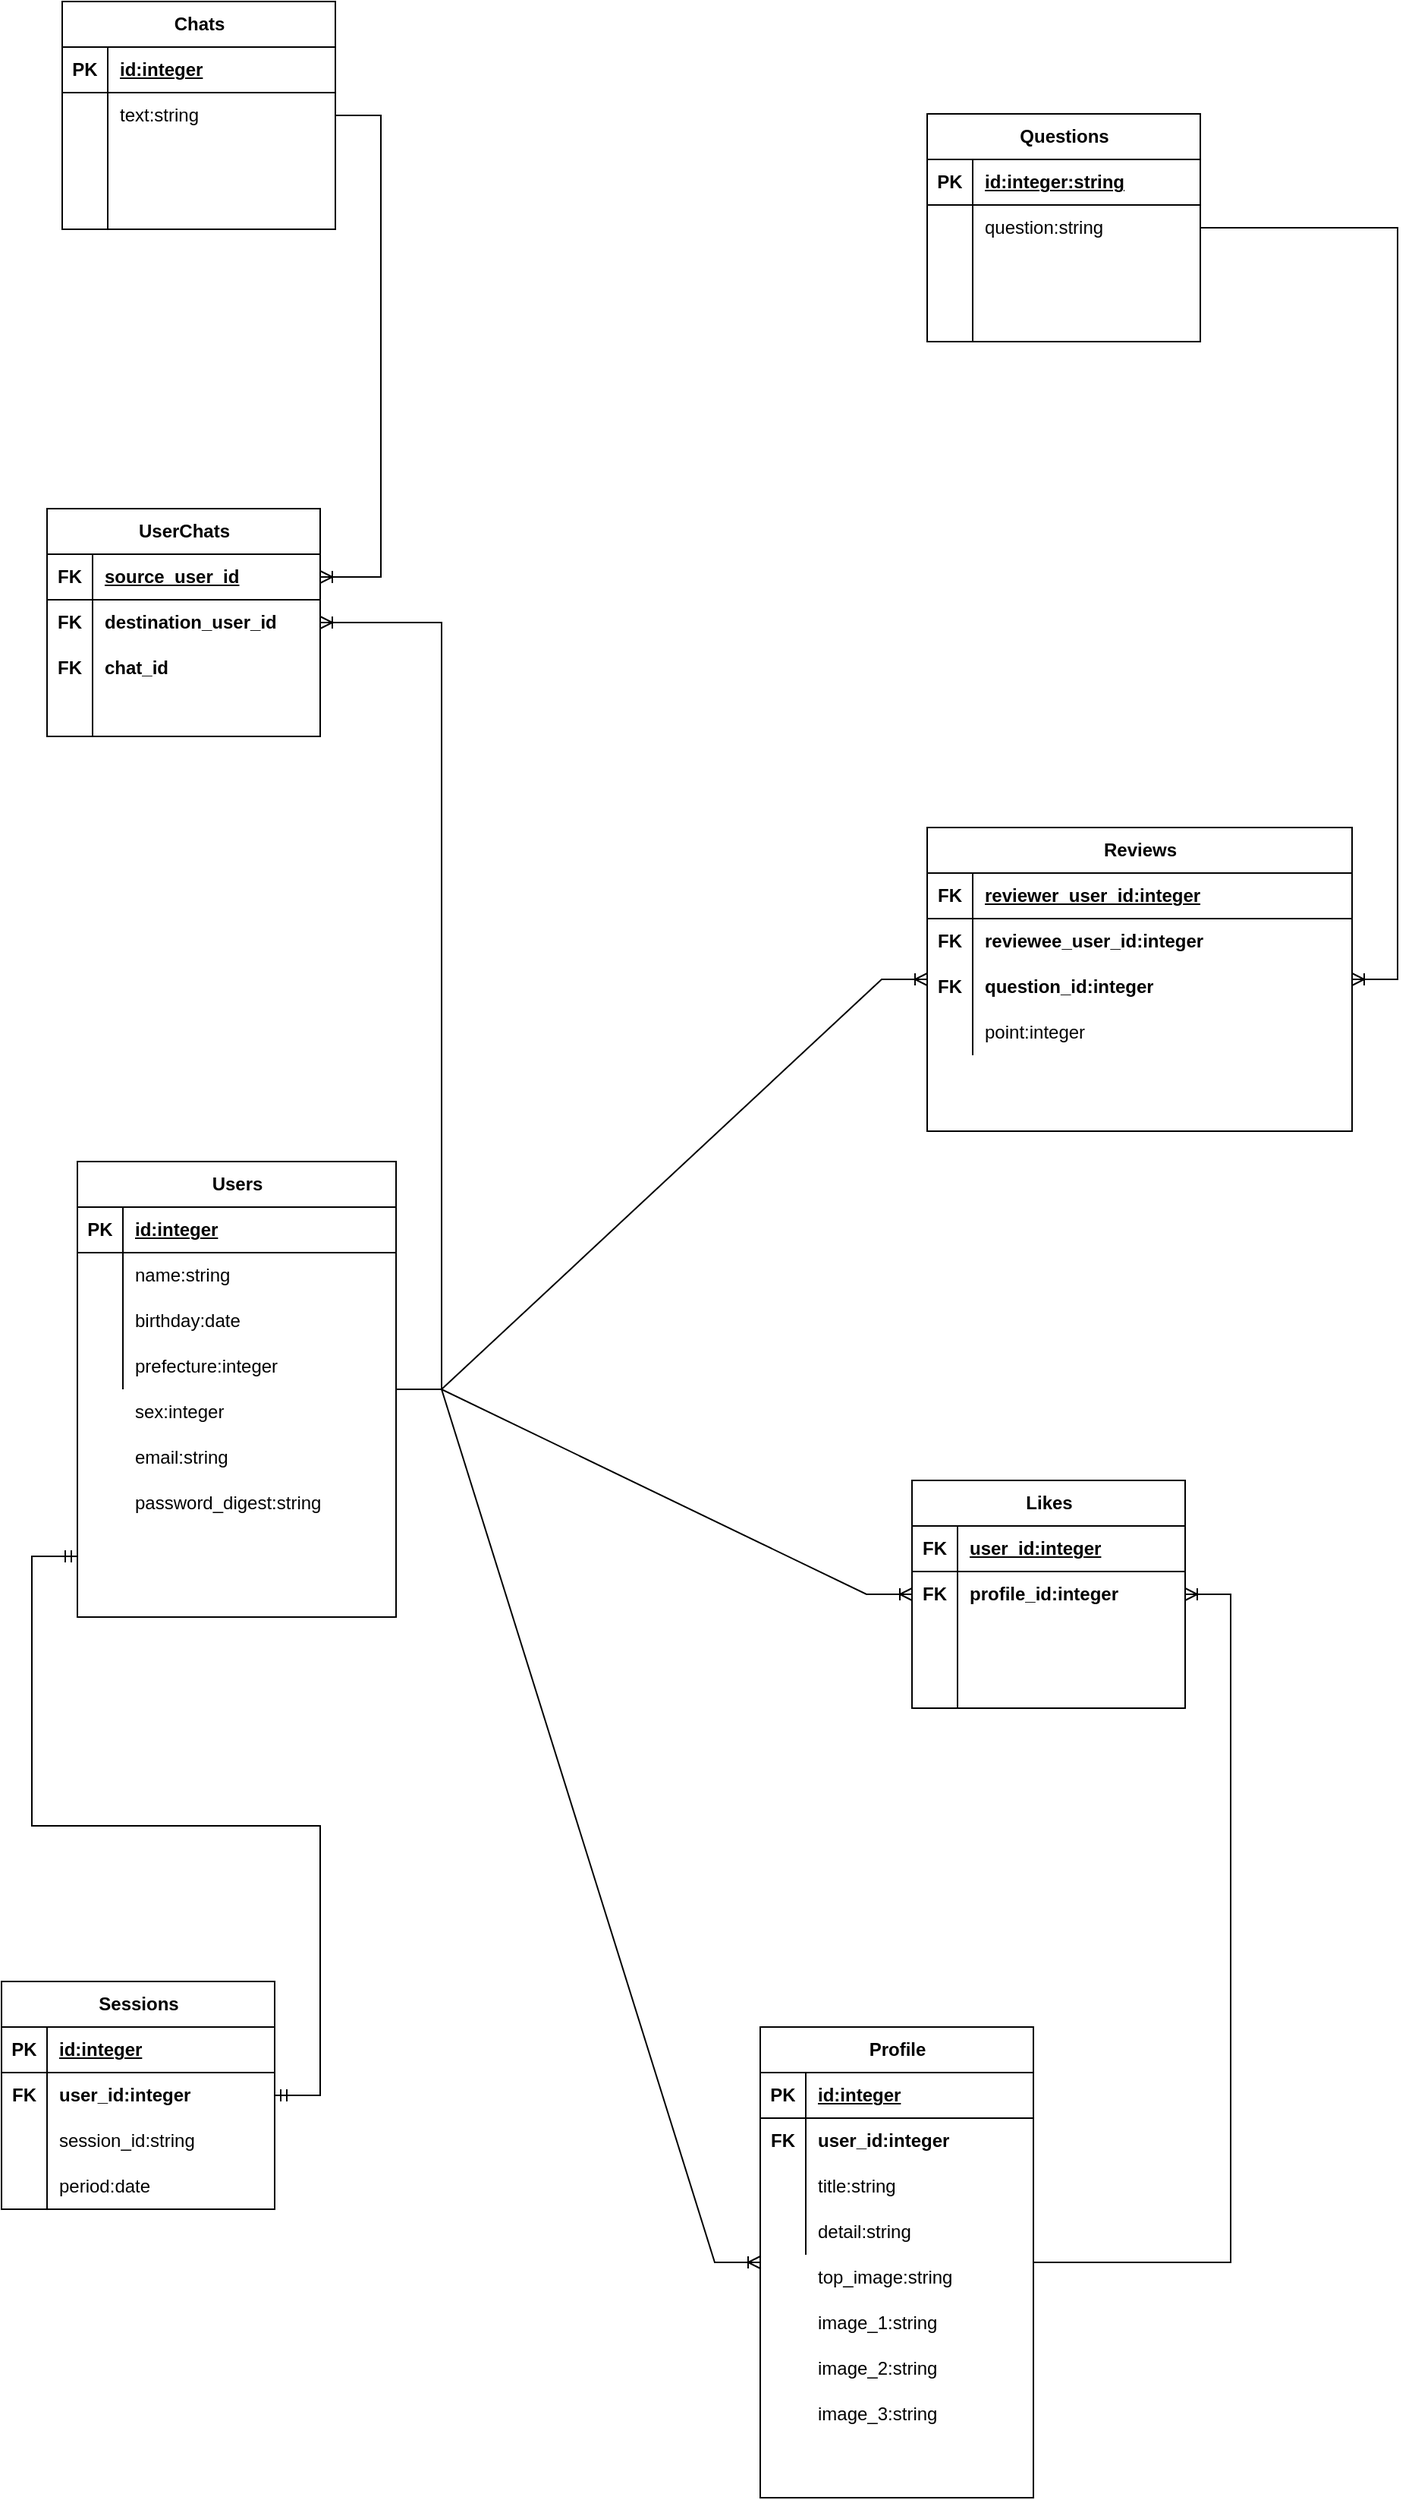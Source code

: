 <mxfile version="23.1.5" type="device">
  <diagram id="BLZIID66bsK2ptRVcvr9" name="ページ1">
    <mxGraphModel dx="3117" dy="3256" grid="1" gridSize="10" guides="1" tooltips="1" connect="1" arrows="1" fold="1" page="1" pageScale="1" pageWidth="827" pageHeight="1169" math="0" shadow="0">
      <root>
        <mxCell id="0" />
        <mxCell id="1" parent="0" />
        <mxCell id="9AcYq1qydNbDx8dI2Pm3-14" value="Users" style="shape=table;startSize=30;container=1;collapsible=1;childLayout=tableLayout;fixedRows=1;rowLines=0;fontStyle=1;align=center;resizeLast=1;html=1;" vertex="1" parent="1">
          <mxGeometry x="530" y="180" width="210" height="300" as="geometry" />
        </mxCell>
        <mxCell id="9AcYq1qydNbDx8dI2Pm3-15" value="" style="shape=tableRow;horizontal=0;startSize=0;swimlaneHead=0;swimlaneBody=0;fillColor=none;collapsible=0;dropTarget=0;points=[[0,0.5],[1,0.5]];portConstraint=eastwest;top=0;left=0;right=0;bottom=1;" vertex="1" parent="9AcYq1qydNbDx8dI2Pm3-14">
          <mxGeometry y="30" width="210" height="30" as="geometry" />
        </mxCell>
        <mxCell id="9AcYq1qydNbDx8dI2Pm3-16" value="PK" style="shape=partialRectangle;connectable=0;fillColor=none;top=0;left=0;bottom=0;right=0;fontStyle=1;overflow=hidden;whiteSpace=wrap;html=1;" vertex="1" parent="9AcYq1qydNbDx8dI2Pm3-15">
          <mxGeometry width="30" height="30" as="geometry">
            <mxRectangle width="30" height="30" as="alternateBounds" />
          </mxGeometry>
        </mxCell>
        <mxCell id="9AcYq1qydNbDx8dI2Pm3-17" value="id:integer" style="shape=partialRectangle;connectable=0;fillColor=none;top=0;left=0;bottom=0;right=0;align=left;spacingLeft=6;fontStyle=5;overflow=hidden;whiteSpace=wrap;html=1;" vertex="1" parent="9AcYq1qydNbDx8dI2Pm3-15">
          <mxGeometry x="30" width="180" height="30" as="geometry">
            <mxRectangle width="180" height="30" as="alternateBounds" />
          </mxGeometry>
        </mxCell>
        <mxCell id="9AcYq1qydNbDx8dI2Pm3-18" value="" style="shape=tableRow;horizontal=0;startSize=0;swimlaneHead=0;swimlaneBody=0;fillColor=none;collapsible=0;dropTarget=0;points=[[0,0.5],[1,0.5]];portConstraint=eastwest;top=0;left=0;right=0;bottom=0;" vertex="1" parent="9AcYq1qydNbDx8dI2Pm3-14">
          <mxGeometry y="60" width="210" height="30" as="geometry" />
        </mxCell>
        <mxCell id="9AcYq1qydNbDx8dI2Pm3-19" value="" style="shape=partialRectangle;connectable=0;fillColor=none;top=0;left=0;bottom=0;right=0;editable=1;overflow=hidden;whiteSpace=wrap;html=1;" vertex="1" parent="9AcYq1qydNbDx8dI2Pm3-18">
          <mxGeometry width="30" height="30" as="geometry">
            <mxRectangle width="30" height="30" as="alternateBounds" />
          </mxGeometry>
        </mxCell>
        <mxCell id="9AcYq1qydNbDx8dI2Pm3-20" value="name:string" style="shape=partialRectangle;connectable=0;fillColor=none;top=0;left=0;bottom=0;right=0;align=left;spacingLeft=6;overflow=hidden;whiteSpace=wrap;html=1;" vertex="1" parent="9AcYq1qydNbDx8dI2Pm3-18">
          <mxGeometry x="30" width="180" height="30" as="geometry">
            <mxRectangle width="180" height="30" as="alternateBounds" />
          </mxGeometry>
        </mxCell>
        <mxCell id="9AcYq1qydNbDx8dI2Pm3-21" value="" style="shape=tableRow;horizontal=0;startSize=0;swimlaneHead=0;swimlaneBody=0;fillColor=none;collapsible=0;dropTarget=0;points=[[0,0.5],[1,0.5]];portConstraint=eastwest;top=0;left=0;right=0;bottom=0;" vertex="1" parent="9AcYq1qydNbDx8dI2Pm3-14">
          <mxGeometry y="90" width="210" height="30" as="geometry" />
        </mxCell>
        <mxCell id="9AcYq1qydNbDx8dI2Pm3-22" value="" style="shape=partialRectangle;connectable=0;fillColor=none;top=0;left=0;bottom=0;right=0;editable=1;overflow=hidden;whiteSpace=wrap;html=1;" vertex="1" parent="9AcYq1qydNbDx8dI2Pm3-21">
          <mxGeometry width="30" height="30" as="geometry">
            <mxRectangle width="30" height="30" as="alternateBounds" />
          </mxGeometry>
        </mxCell>
        <mxCell id="9AcYq1qydNbDx8dI2Pm3-23" value="birthday:date" style="shape=partialRectangle;connectable=0;fillColor=none;top=0;left=0;bottom=0;right=0;align=left;spacingLeft=6;overflow=hidden;whiteSpace=wrap;html=1;" vertex="1" parent="9AcYq1qydNbDx8dI2Pm3-21">
          <mxGeometry x="30" width="180" height="30" as="geometry">
            <mxRectangle width="180" height="30" as="alternateBounds" />
          </mxGeometry>
        </mxCell>
        <mxCell id="9AcYq1qydNbDx8dI2Pm3-24" value="" style="shape=tableRow;horizontal=0;startSize=0;swimlaneHead=0;swimlaneBody=0;fillColor=none;collapsible=0;dropTarget=0;points=[[0,0.5],[1,0.5]];portConstraint=eastwest;top=0;left=0;right=0;bottom=0;" vertex="1" parent="9AcYq1qydNbDx8dI2Pm3-14">
          <mxGeometry y="120" width="210" height="30" as="geometry" />
        </mxCell>
        <mxCell id="9AcYq1qydNbDx8dI2Pm3-25" value="" style="shape=partialRectangle;connectable=0;fillColor=none;top=0;left=0;bottom=0;right=0;editable=1;overflow=hidden;whiteSpace=wrap;html=1;" vertex="1" parent="9AcYq1qydNbDx8dI2Pm3-24">
          <mxGeometry width="30" height="30" as="geometry">
            <mxRectangle width="30" height="30" as="alternateBounds" />
          </mxGeometry>
        </mxCell>
        <mxCell id="9AcYq1qydNbDx8dI2Pm3-26" value="prefecture:integer" style="shape=partialRectangle;connectable=0;fillColor=none;top=0;left=0;bottom=0;right=0;align=left;spacingLeft=6;overflow=hidden;whiteSpace=wrap;html=1;" vertex="1" parent="9AcYq1qydNbDx8dI2Pm3-24">
          <mxGeometry x="30" width="180" height="30" as="geometry">
            <mxRectangle width="180" height="30" as="alternateBounds" />
          </mxGeometry>
        </mxCell>
        <mxCell id="9AcYq1qydNbDx8dI2Pm3-27" value="Chats" style="shape=table;startSize=30;container=1;collapsible=1;childLayout=tableLayout;fixedRows=1;rowLines=0;fontStyle=1;align=center;resizeLast=1;html=1;" vertex="1" parent="1">
          <mxGeometry x="520" y="-584" width="180" height="150" as="geometry" />
        </mxCell>
        <mxCell id="9AcYq1qydNbDx8dI2Pm3-28" value="" style="shape=tableRow;horizontal=0;startSize=0;swimlaneHead=0;swimlaneBody=0;fillColor=none;collapsible=0;dropTarget=0;points=[[0,0.5],[1,0.5]];portConstraint=eastwest;top=0;left=0;right=0;bottom=1;" vertex="1" parent="9AcYq1qydNbDx8dI2Pm3-27">
          <mxGeometry y="30" width="180" height="30" as="geometry" />
        </mxCell>
        <mxCell id="9AcYq1qydNbDx8dI2Pm3-29" value="PK" style="shape=partialRectangle;connectable=0;fillColor=none;top=0;left=0;bottom=0;right=0;fontStyle=1;overflow=hidden;whiteSpace=wrap;html=1;" vertex="1" parent="9AcYq1qydNbDx8dI2Pm3-28">
          <mxGeometry width="30" height="30" as="geometry">
            <mxRectangle width="30" height="30" as="alternateBounds" />
          </mxGeometry>
        </mxCell>
        <mxCell id="9AcYq1qydNbDx8dI2Pm3-30" value="id:integer" style="shape=partialRectangle;connectable=0;fillColor=none;top=0;left=0;bottom=0;right=0;align=left;spacingLeft=6;fontStyle=5;overflow=hidden;whiteSpace=wrap;html=1;" vertex="1" parent="9AcYq1qydNbDx8dI2Pm3-28">
          <mxGeometry x="30" width="150" height="30" as="geometry">
            <mxRectangle width="150" height="30" as="alternateBounds" />
          </mxGeometry>
        </mxCell>
        <mxCell id="9AcYq1qydNbDx8dI2Pm3-31" value="" style="shape=tableRow;horizontal=0;startSize=0;swimlaneHead=0;swimlaneBody=0;fillColor=none;collapsible=0;dropTarget=0;points=[[0,0.5],[1,0.5]];portConstraint=eastwest;top=0;left=0;right=0;bottom=0;" vertex="1" parent="9AcYq1qydNbDx8dI2Pm3-27">
          <mxGeometry y="60" width="180" height="30" as="geometry" />
        </mxCell>
        <mxCell id="9AcYq1qydNbDx8dI2Pm3-32" value="" style="shape=partialRectangle;connectable=0;fillColor=none;top=0;left=0;bottom=0;right=0;editable=1;overflow=hidden;whiteSpace=wrap;html=1;" vertex="1" parent="9AcYq1qydNbDx8dI2Pm3-31">
          <mxGeometry width="30" height="30" as="geometry">
            <mxRectangle width="30" height="30" as="alternateBounds" />
          </mxGeometry>
        </mxCell>
        <mxCell id="9AcYq1qydNbDx8dI2Pm3-33" value="text:string" style="shape=partialRectangle;connectable=0;fillColor=none;top=0;left=0;bottom=0;right=0;align=left;spacingLeft=6;overflow=hidden;whiteSpace=wrap;html=1;" vertex="1" parent="9AcYq1qydNbDx8dI2Pm3-31">
          <mxGeometry x="30" width="150" height="30" as="geometry">
            <mxRectangle width="150" height="30" as="alternateBounds" />
          </mxGeometry>
        </mxCell>
        <mxCell id="9AcYq1qydNbDx8dI2Pm3-34" value="" style="shape=tableRow;horizontal=0;startSize=0;swimlaneHead=0;swimlaneBody=0;fillColor=none;collapsible=0;dropTarget=0;points=[[0,0.5],[1,0.5]];portConstraint=eastwest;top=0;left=0;right=0;bottom=0;" vertex="1" parent="9AcYq1qydNbDx8dI2Pm3-27">
          <mxGeometry y="90" width="180" height="30" as="geometry" />
        </mxCell>
        <mxCell id="9AcYq1qydNbDx8dI2Pm3-35" value="" style="shape=partialRectangle;connectable=0;fillColor=none;top=0;left=0;bottom=0;right=0;editable=1;overflow=hidden;whiteSpace=wrap;html=1;" vertex="1" parent="9AcYq1qydNbDx8dI2Pm3-34">
          <mxGeometry width="30" height="30" as="geometry">
            <mxRectangle width="30" height="30" as="alternateBounds" />
          </mxGeometry>
        </mxCell>
        <mxCell id="9AcYq1qydNbDx8dI2Pm3-36" value="" style="shape=partialRectangle;connectable=0;fillColor=none;top=0;left=0;bottom=0;right=0;align=left;spacingLeft=6;overflow=hidden;whiteSpace=wrap;html=1;" vertex="1" parent="9AcYq1qydNbDx8dI2Pm3-34">
          <mxGeometry x="30" width="150" height="30" as="geometry">
            <mxRectangle width="150" height="30" as="alternateBounds" />
          </mxGeometry>
        </mxCell>
        <mxCell id="9AcYq1qydNbDx8dI2Pm3-37" value="" style="shape=tableRow;horizontal=0;startSize=0;swimlaneHead=0;swimlaneBody=0;fillColor=none;collapsible=0;dropTarget=0;points=[[0,0.5],[1,0.5]];portConstraint=eastwest;top=0;left=0;right=0;bottom=0;" vertex="1" parent="9AcYq1qydNbDx8dI2Pm3-27">
          <mxGeometry y="120" width="180" height="30" as="geometry" />
        </mxCell>
        <mxCell id="9AcYq1qydNbDx8dI2Pm3-38" value="" style="shape=partialRectangle;connectable=0;fillColor=none;top=0;left=0;bottom=0;right=0;editable=1;overflow=hidden;whiteSpace=wrap;html=1;" vertex="1" parent="9AcYq1qydNbDx8dI2Pm3-37">
          <mxGeometry width="30" height="30" as="geometry">
            <mxRectangle width="30" height="30" as="alternateBounds" />
          </mxGeometry>
        </mxCell>
        <mxCell id="9AcYq1qydNbDx8dI2Pm3-39" value="" style="shape=partialRectangle;connectable=0;fillColor=none;top=0;left=0;bottom=0;right=0;align=left;spacingLeft=6;overflow=hidden;whiteSpace=wrap;html=1;" vertex="1" parent="9AcYq1qydNbDx8dI2Pm3-37">
          <mxGeometry x="30" width="150" height="30" as="geometry">
            <mxRectangle width="150" height="30" as="alternateBounds" />
          </mxGeometry>
        </mxCell>
        <mxCell id="9AcYq1qydNbDx8dI2Pm3-40" value="Reviews" style="shape=table;startSize=30;container=1;collapsible=1;childLayout=tableLayout;fixedRows=1;rowLines=0;fontStyle=1;align=center;resizeLast=1;html=1;" vertex="1" parent="1">
          <mxGeometry x="1090" y="-40" width="280" height="200" as="geometry" />
        </mxCell>
        <mxCell id="9AcYq1qydNbDx8dI2Pm3-41" value="" style="shape=tableRow;horizontal=0;startSize=0;swimlaneHead=0;swimlaneBody=0;fillColor=none;collapsible=0;dropTarget=0;points=[[0,0.5],[1,0.5]];portConstraint=eastwest;top=0;left=0;right=0;bottom=1;" vertex="1" parent="9AcYq1qydNbDx8dI2Pm3-40">
          <mxGeometry y="30" width="280" height="30" as="geometry" />
        </mxCell>
        <mxCell id="9AcYq1qydNbDx8dI2Pm3-42" value="FK" style="shape=partialRectangle;connectable=0;fillColor=none;top=0;left=0;bottom=0;right=0;fontStyle=1;overflow=hidden;whiteSpace=wrap;html=1;" vertex="1" parent="9AcYq1qydNbDx8dI2Pm3-41">
          <mxGeometry width="30" height="30" as="geometry">
            <mxRectangle width="30" height="30" as="alternateBounds" />
          </mxGeometry>
        </mxCell>
        <mxCell id="9AcYq1qydNbDx8dI2Pm3-43" value="reviewer_user_id:integer" style="shape=partialRectangle;connectable=0;fillColor=none;top=0;left=0;bottom=0;right=0;align=left;spacingLeft=6;fontStyle=5;overflow=hidden;whiteSpace=wrap;html=1;" vertex="1" parent="9AcYq1qydNbDx8dI2Pm3-41">
          <mxGeometry x="30" width="250" height="30" as="geometry">
            <mxRectangle width="250" height="30" as="alternateBounds" />
          </mxGeometry>
        </mxCell>
        <mxCell id="9AcYq1qydNbDx8dI2Pm3-44" value="" style="shape=tableRow;horizontal=0;startSize=0;swimlaneHead=0;swimlaneBody=0;fillColor=none;collapsible=0;dropTarget=0;points=[[0,0.5],[1,0.5]];portConstraint=eastwest;top=0;left=0;right=0;bottom=0;" vertex="1" parent="9AcYq1qydNbDx8dI2Pm3-40">
          <mxGeometry y="60" width="280" height="30" as="geometry" />
        </mxCell>
        <mxCell id="9AcYq1qydNbDx8dI2Pm3-45" value="" style="shape=partialRectangle;connectable=0;fillColor=none;top=0;left=0;bottom=0;right=0;editable=1;overflow=hidden;whiteSpace=wrap;html=1;" vertex="1" parent="9AcYq1qydNbDx8dI2Pm3-44">
          <mxGeometry width="30" height="30" as="geometry">
            <mxRectangle width="30" height="30" as="alternateBounds" />
          </mxGeometry>
        </mxCell>
        <mxCell id="9AcYq1qydNbDx8dI2Pm3-46" value="reviewee_user_id:integer" style="shape=partialRectangle;connectable=0;fillColor=none;top=0;left=0;bottom=0;right=0;align=left;spacingLeft=6;overflow=hidden;whiteSpace=wrap;html=1;fontStyle=1" vertex="1" parent="9AcYq1qydNbDx8dI2Pm3-44">
          <mxGeometry x="30" width="250" height="30" as="geometry">
            <mxRectangle width="250" height="30" as="alternateBounds" />
          </mxGeometry>
        </mxCell>
        <mxCell id="9AcYq1qydNbDx8dI2Pm3-47" value="" style="shape=tableRow;horizontal=0;startSize=0;swimlaneHead=0;swimlaneBody=0;fillColor=none;collapsible=0;dropTarget=0;points=[[0,0.5],[1,0.5]];portConstraint=eastwest;top=0;left=0;right=0;bottom=0;" vertex="1" parent="9AcYq1qydNbDx8dI2Pm3-40">
          <mxGeometry y="90" width="280" height="30" as="geometry" />
        </mxCell>
        <mxCell id="9AcYq1qydNbDx8dI2Pm3-48" value="" style="shape=partialRectangle;connectable=0;fillColor=none;top=0;left=0;bottom=0;right=0;editable=1;overflow=hidden;whiteSpace=wrap;html=1;" vertex="1" parent="9AcYq1qydNbDx8dI2Pm3-47">
          <mxGeometry width="30" height="30" as="geometry">
            <mxRectangle width="30" height="30" as="alternateBounds" />
          </mxGeometry>
        </mxCell>
        <mxCell id="9AcYq1qydNbDx8dI2Pm3-49" value="&lt;b&gt;question_id:integer&lt;/b&gt;" style="shape=partialRectangle;connectable=0;fillColor=none;top=0;left=0;bottom=0;right=0;align=left;spacingLeft=6;overflow=hidden;whiteSpace=wrap;html=1;" vertex="1" parent="9AcYq1qydNbDx8dI2Pm3-47">
          <mxGeometry x="30" width="250" height="30" as="geometry">
            <mxRectangle width="250" height="30" as="alternateBounds" />
          </mxGeometry>
        </mxCell>
        <mxCell id="9AcYq1qydNbDx8dI2Pm3-50" value="" style="shape=tableRow;horizontal=0;startSize=0;swimlaneHead=0;swimlaneBody=0;fillColor=none;collapsible=0;dropTarget=0;points=[[0,0.5],[1,0.5]];portConstraint=eastwest;top=0;left=0;right=0;bottom=0;" vertex="1" parent="9AcYq1qydNbDx8dI2Pm3-40">
          <mxGeometry y="120" width="280" height="30" as="geometry" />
        </mxCell>
        <mxCell id="9AcYq1qydNbDx8dI2Pm3-51" value="" style="shape=partialRectangle;connectable=0;fillColor=none;top=0;left=0;bottom=0;right=0;editable=1;overflow=hidden;whiteSpace=wrap;html=1;" vertex="1" parent="9AcYq1qydNbDx8dI2Pm3-50">
          <mxGeometry width="30" height="30" as="geometry">
            <mxRectangle width="30" height="30" as="alternateBounds" />
          </mxGeometry>
        </mxCell>
        <mxCell id="9AcYq1qydNbDx8dI2Pm3-52" value="point:integer" style="shape=partialRectangle;connectable=0;fillColor=none;top=0;left=0;bottom=0;right=0;align=left;spacingLeft=6;overflow=hidden;whiteSpace=wrap;html=1;" vertex="1" parent="9AcYq1qydNbDx8dI2Pm3-50">
          <mxGeometry x="30" width="250" height="30" as="geometry">
            <mxRectangle width="250" height="30" as="alternateBounds" />
          </mxGeometry>
        </mxCell>
        <mxCell id="9AcYq1qydNbDx8dI2Pm3-53" value="Sessions" style="shape=table;startSize=30;container=1;collapsible=1;childLayout=tableLayout;fixedRows=1;rowLines=0;fontStyle=1;align=center;resizeLast=1;html=1;" vertex="1" parent="1">
          <mxGeometry x="480" y="720" width="180" height="150" as="geometry" />
        </mxCell>
        <mxCell id="9AcYq1qydNbDx8dI2Pm3-54" value="" style="shape=tableRow;horizontal=0;startSize=0;swimlaneHead=0;swimlaneBody=0;fillColor=none;collapsible=0;dropTarget=0;points=[[0,0.5],[1,0.5]];portConstraint=eastwest;top=0;left=0;right=0;bottom=1;" vertex="1" parent="9AcYq1qydNbDx8dI2Pm3-53">
          <mxGeometry y="30" width="180" height="30" as="geometry" />
        </mxCell>
        <mxCell id="9AcYq1qydNbDx8dI2Pm3-55" value="PK" style="shape=partialRectangle;connectable=0;fillColor=none;top=0;left=0;bottom=0;right=0;fontStyle=1;overflow=hidden;whiteSpace=wrap;html=1;" vertex="1" parent="9AcYq1qydNbDx8dI2Pm3-54">
          <mxGeometry width="30" height="30" as="geometry">
            <mxRectangle width="30" height="30" as="alternateBounds" />
          </mxGeometry>
        </mxCell>
        <mxCell id="9AcYq1qydNbDx8dI2Pm3-56" value="id:integer" style="shape=partialRectangle;connectable=0;fillColor=none;top=0;left=0;bottom=0;right=0;align=left;spacingLeft=6;fontStyle=5;overflow=hidden;whiteSpace=wrap;html=1;" vertex="1" parent="9AcYq1qydNbDx8dI2Pm3-54">
          <mxGeometry x="30" width="150" height="30" as="geometry">
            <mxRectangle width="150" height="30" as="alternateBounds" />
          </mxGeometry>
        </mxCell>
        <mxCell id="9AcYq1qydNbDx8dI2Pm3-57" value="" style="shape=tableRow;horizontal=0;startSize=0;swimlaneHead=0;swimlaneBody=0;fillColor=none;collapsible=0;dropTarget=0;points=[[0,0.5],[1,0.5]];portConstraint=eastwest;top=0;left=0;right=0;bottom=0;" vertex="1" parent="9AcYq1qydNbDx8dI2Pm3-53">
          <mxGeometry y="60" width="180" height="30" as="geometry" />
        </mxCell>
        <mxCell id="9AcYq1qydNbDx8dI2Pm3-58" value="" style="shape=partialRectangle;connectable=0;fillColor=none;top=0;left=0;bottom=0;right=0;editable=1;overflow=hidden;whiteSpace=wrap;html=1;" vertex="1" parent="9AcYq1qydNbDx8dI2Pm3-57">
          <mxGeometry width="30" height="30" as="geometry">
            <mxRectangle width="30" height="30" as="alternateBounds" />
          </mxGeometry>
        </mxCell>
        <mxCell id="9AcYq1qydNbDx8dI2Pm3-59" value="user_id:integer" style="shape=partialRectangle;connectable=0;fillColor=none;top=0;left=0;bottom=0;right=0;align=left;spacingLeft=6;overflow=hidden;whiteSpace=wrap;html=1;fontStyle=1" vertex="1" parent="9AcYq1qydNbDx8dI2Pm3-57">
          <mxGeometry x="30" width="150" height="30" as="geometry">
            <mxRectangle width="150" height="30" as="alternateBounds" />
          </mxGeometry>
        </mxCell>
        <mxCell id="9AcYq1qydNbDx8dI2Pm3-60" value="" style="shape=tableRow;horizontal=0;startSize=0;swimlaneHead=0;swimlaneBody=0;fillColor=none;collapsible=0;dropTarget=0;points=[[0,0.5],[1,0.5]];portConstraint=eastwest;top=0;left=0;right=0;bottom=0;" vertex="1" parent="9AcYq1qydNbDx8dI2Pm3-53">
          <mxGeometry y="90" width="180" height="30" as="geometry" />
        </mxCell>
        <mxCell id="9AcYq1qydNbDx8dI2Pm3-61" value="" style="shape=partialRectangle;connectable=0;fillColor=none;top=0;left=0;bottom=0;right=0;editable=1;overflow=hidden;whiteSpace=wrap;html=1;" vertex="1" parent="9AcYq1qydNbDx8dI2Pm3-60">
          <mxGeometry width="30" height="30" as="geometry">
            <mxRectangle width="30" height="30" as="alternateBounds" />
          </mxGeometry>
        </mxCell>
        <mxCell id="9AcYq1qydNbDx8dI2Pm3-62" value="session_id:string" style="shape=partialRectangle;connectable=0;fillColor=none;top=0;left=0;bottom=0;right=0;align=left;spacingLeft=6;overflow=hidden;whiteSpace=wrap;html=1;" vertex="1" parent="9AcYq1qydNbDx8dI2Pm3-60">
          <mxGeometry x="30" width="150" height="30" as="geometry">
            <mxRectangle width="150" height="30" as="alternateBounds" />
          </mxGeometry>
        </mxCell>
        <mxCell id="9AcYq1qydNbDx8dI2Pm3-63" value="" style="shape=tableRow;horizontal=0;startSize=0;swimlaneHead=0;swimlaneBody=0;fillColor=none;collapsible=0;dropTarget=0;points=[[0,0.5],[1,0.5]];portConstraint=eastwest;top=0;left=0;right=0;bottom=0;" vertex="1" parent="9AcYq1qydNbDx8dI2Pm3-53">
          <mxGeometry y="120" width="180" height="30" as="geometry" />
        </mxCell>
        <mxCell id="9AcYq1qydNbDx8dI2Pm3-64" value="" style="shape=partialRectangle;connectable=0;fillColor=none;top=0;left=0;bottom=0;right=0;editable=1;overflow=hidden;whiteSpace=wrap;html=1;" vertex="1" parent="9AcYq1qydNbDx8dI2Pm3-63">
          <mxGeometry width="30" height="30" as="geometry">
            <mxRectangle width="30" height="30" as="alternateBounds" />
          </mxGeometry>
        </mxCell>
        <mxCell id="9AcYq1qydNbDx8dI2Pm3-65" value="" style="shape=partialRectangle;connectable=0;fillColor=none;top=0;left=0;bottom=0;right=0;align=left;spacingLeft=6;overflow=hidden;whiteSpace=wrap;html=1;" vertex="1" parent="9AcYq1qydNbDx8dI2Pm3-63">
          <mxGeometry x="30" width="150" height="30" as="geometry">
            <mxRectangle width="150" height="30" as="alternateBounds" />
          </mxGeometry>
        </mxCell>
        <mxCell id="9AcYq1qydNbDx8dI2Pm3-67" value="sex:integer" style="shape=partialRectangle;connectable=0;fillColor=none;top=0;left=0;bottom=0;right=0;align=left;spacingLeft=6;overflow=hidden;whiteSpace=wrap;html=1;" vertex="1" parent="1">
          <mxGeometry x="560" y="330" width="150" height="30" as="geometry">
            <mxRectangle width="150" height="30" as="alternateBounds" />
          </mxGeometry>
        </mxCell>
        <mxCell id="9AcYq1qydNbDx8dI2Pm3-68" value="email:string" style="shape=partialRectangle;connectable=0;fillColor=none;top=0;left=0;bottom=0;right=0;align=left;spacingLeft=6;overflow=hidden;whiteSpace=wrap;html=1;" vertex="1" parent="1">
          <mxGeometry x="560" y="360" width="150" height="30" as="geometry">
            <mxRectangle width="150" height="30" as="alternateBounds" />
          </mxGeometry>
        </mxCell>
        <mxCell id="9AcYq1qydNbDx8dI2Pm3-109" value="" style="edgeStyle=entityRelationEdgeStyle;fontSize=12;html=1;endArrow=ERoneToMany;rounded=0;" edge="1" parent="1" source="9AcYq1qydNbDx8dI2Pm3-14" target="9AcYq1qydNbDx8dI2Pm3-1">
          <mxGeometry width="100" height="100" relative="1" as="geometry">
            <mxPoint x="780" y="190" as="sourcePoint" />
            <mxPoint x="960" y="440" as="targetPoint" />
          </mxGeometry>
        </mxCell>
        <mxCell id="9AcYq1qydNbDx8dI2Pm3-110" value="" style="edgeStyle=entityRelationEdgeStyle;fontSize=12;html=1;endArrow=ERoneToMany;rounded=0;" edge="1" parent="1" source="9AcYq1qydNbDx8dI2Pm3-72" target="9AcYq1qydNbDx8dI2Pm3-1">
          <mxGeometry width="100" height="100" relative="1" as="geometry">
            <mxPoint x="860" y="540" as="sourcePoint" />
            <mxPoint x="1350" y="465" as="targetPoint" />
            <Array as="points">
              <mxPoint x="1370" y="630" />
              <mxPoint x="1430" y="610" />
            </Array>
          </mxGeometry>
        </mxCell>
        <mxCell id="9AcYq1qydNbDx8dI2Pm3-111" value="" style="edgeStyle=entityRelationEdgeStyle;fontSize=12;html=1;endArrow=ERoneToMany;rounded=0;" edge="1" parent="1" source="9AcYq1qydNbDx8dI2Pm3-14" target="9AcYq1qydNbDx8dI2Pm3-72">
          <mxGeometry width="100" height="100" relative="1" as="geometry">
            <mxPoint x="880" y="190" as="sourcePoint" />
            <mxPoint x="1090" y="500" as="targetPoint" />
          </mxGeometry>
        </mxCell>
        <mxCell id="9AcYq1qydNbDx8dI2Pm3-112" value="" style="group" vertex="1" connectable="0" parent="1">
          <mxGeometry x="1080" y="390" width="180" height="150" as="geometry" />
        </mxCell>
        <mxCell id="9AcYq1qydNbDx8dI2Pm3-1" value="Likes" style="shape=table;startSize=30;container=1;collapsible=1;childLayout=tableLayout;fixedRows=1;rowLines=0;fontStyle=1;align=center;resizeLast=1;html=1;" vertex="1" parent="9AcYq1qydNbDx8dI2Pm3-112">
          <mxGeometry width="180" height="150" as="geometry" />
        </mxCell>
        <mxCell id="9AcYq1qydNbDx8dI2Pm3-2" value="" style="shape=tableRow;horizontal=0;startSize=0;swimlaneHead=0;swimlaneBody=0;fillColor=none;collapsible=0;dropTarget=0;points=[[0,0.5],[1,0.5]];portConstraint=eastwest;top=0;left=0;right=0;bottom=1;" vertex="1" parent="9AcYq1qydNbDx8dI2Pm3-1">
          <mxGeometry y="30" width="180" height="30" as="geometry" />
        </mxCell>
        <mxCell id="9AcYq1qydNbDx8dI2Pm3-3" value="FK" style="shape=partialRectangle;connectable=0;fillColor=none;top=0;left=0;bottom=0;right=0;fontStyle=1;overflow=hidden;whiteSpace=wrap;html=1;" vertex="1" parent="9AcYq1qydNbDx8dI2Pm3-2">
          <mxGeometry width="30" height="30" as="geometry">
            <mxRectangle width="30" height="30" as="alternateBounds" />
          </mxGeometry>
        </mxCell>
        <mxCell id="9AcYq1qydNbDx8dI2Pm3-4" value="user_id:integer" style="shape=partialRectangle;connectable=0;fillColor=none;top=0;left=0;bottom=0;right=0;align=left;spacingLeft=6;fontStyle=5;overflow=hidden;whiteSpace=wrap;html=1;" vertex="1" parent="9AcYq1qydNbDx8dI2Pm3-2">
          <mxGeometry x="30" width="150" height="30" as="geometry">
            <mxRectangle width="150" height="30" as="alternateBounds" />
          </mxGeometry>
        </mxCell>
        <mxCell id="9AcYq1qydNbDx8dI2Pm3-5" value="" style="shape=tableRow;horizontal=0;startSize=0;swimlaneHead=0;swimlaneBody=0;fillColor=none;collapsible=0;dropTarget=0;points=[[0,0.5],[1,0.5]];portConstraint=eastwest;top=0;left=0;right=0;bottom=0;" vertex="1" parent="9AcYq1qydNbDx8dI2Pm3-1">
          <mxGeometry y="60" width="180" height="30" as="geometry" />
        </mxCell>
        <mxCell id="9AcYq1qydNbDx8dI2Pm3-6" value="" style="shape=partialRectangle;connectable=0;fillColor=none;top=0;left=0;bottom=0;right=0;editable=1;overflow=hidden;whiteSpace=wrap;html=1;" vertex="1" parent="9AcYq1qydNbDx8dI2Pm3-5">
          <mxGeometry width="30" height="30" as="geometry">
            <mxRectangle width="30" height="30" as="alternateBounds" />
          </mxGeometry>
        </mxCell>
        <mxCell id="9AcYq1qydNbDx8dI2Pm3-7" value="profile_id:integer" style="shape=partialRectangle;connectable=0;fillColor=none;top=0;left=0;bottom=0;right=0;align=left;spacingLeft=6;overflow=hidden;whiteSpace=wrap;html=1;fontStyle=1" vertex="1" parent="9AcYq1qydNbDx8dI2Pm3-5">
          <mxGeometry x="30" width="150" height="30" as="geometry">
            <mxRectangle width="150" height="30" as="alternateBounds" />
          </mxGeometry>
        </mxCell>
        <mxCell id="9AcYq1qydNbDx8dI2Pm3-8" value="" style="shape=tableRow;horizontal=0;startSize=0;swimlaneHead=0;swimlaneBody=0;fillColor=none;collapsible=0;dropTarget=0;points=[[0,0.5],[1,0.5]];portConstraint=eastwest;top=0;left=0;right=0;bottom=0;" vertex="1" parent="9AcYq1qydNbDx8dI2Pm3-1">
          <mxGeometry y="90" width="180" height="30" as="geometry" />
        </mxCell>
        <mxCell id="9AcYq1qydNbDx8dI2Pm3-9" value="" style="shape=partialRectangle;connectable=0;fillColor=none;top=0;left=0;bottom=0;right=0;editable=1;overflow=hidden;whiteSpace=wrap;html=1;" vertex="1" parent="9AcYq1qydNbDx8dI2Pm3-8">
          <mxGeometry width="30" height="30" as="geometry">
            <mxRectangle width="30" height="30" as="alternateBounds" />
          </mxGeometry>
        </mxCell>
        <mxCell id="9AcYq1qydNbDx8dI2Pm3-10" value="" style="shape=partialRectangle;connectable=0;fillColor=none;top=0;left=0;bottom=0;right=0;align=left;spacingLeft=6;overflow=hidden;whiteSpace=wrap;html=1;" vertex="1" parent="9AcYq1qydNbDx8dI2Pm3-8">
          <mxGeometry x="30" width="150" height="30" as="geometry">
            <mxRectangle width="150" height="30" as="alternateBounds" />
          </mxGeometry>
        </mxCell>
        <mxCell id="9AcYq1qydNbDx8dI2Pm3-11" value="" style="shape=tableRow;horizontal=0;startSize=0;swimlaneHead=0;swimlaneBody=0;fillColor=none;collapsible=0;dropTarget=0;points=[[0,0.5],[1,0.5]];portConstraint=eastwest;top=0;left=0;right=0;bottom=0;" vertex="1" parent="9AcYq1qydNbDx8dI2Pm3-1">
          <mxGeometry y="120" width="180" height="30" as="geometry" />
        </mxCell>
        <mxCell id="9AcYq1qydNbDx8dI2Pm3-12" value="" style="shape=partialRectangle;connectable=0;fillColor=none;top=0;left=0;bottom=0;right=0;editable=1;overflow=hidden;whiteSpace=wrap;html=1;" vertex="1" parent="9AcYq1qydNbDx8dI2Pm3-11">
          <mxGeometry width="30" height="30" as="geometry">
            <mxRectangle width="30" height="30" as="alternateBounds" />
          </mxGeometry>
        </mxCell>
        <mxCell id="9AcYq1qydNbDx8dI2Pm3-13" value="" style="shape=partialRectangle;connectable=0;fillColor=none;top=0;left=0;bottom=0;right=0;align=left;spacingLeft=6;overflow=hidden;whiteSpace=wrap;html=1;" vertex="1" parent="9AcYq1qydNbDx8dI2Pm3-11">
          <mxGeometry x="30" width="150" height="30" as="geometry">
            <mxRectangle width="150" height="30" as="alternateBounds" />
          </mxGeometry>
        </mxCell>
        <mxCell id="9AcYq1qydNbDx8dI2Pm3-103" value="FK" style="shape=partialRectangle;connectable=0;fillColor=none;top=0;left=0;bottom=0;right=0;fontStyle=1;overflow=hidden;whiteSpace=wrap;html=1;" vertex="1" parent="9AcYq1qydNbDx8dI2Pm3-112">
          <mxGeometry y="60" width="30" height="30" as="geometry">
            <mxRectangle width="30" height="30" as="alternateBounds" />
          </mxGeometry>
        </mxCell>
        <mxCell id="9AcYq1qydNbDx8dI2Pm3-115" value="" style="group" vertex="1" connectable="0" parent="1">
          <mxGeometry x="980" y="750" width="180" height="310" as="geometry" />
        </mxCell>
        <mxCell id="9AcYq1qydNbDx8dI2Pm3-72" value="Profile" style="shape=table;startSize=30;container=1;collapsible=1;childLayout=tableLayout;fixedRows=1;rowLines=0;fontStyle=1;align=center;resizeLast=1;html=1;" vertex="1" parent="9AcYq1qydNbDx8dI2Pm3-115">
          <mxGeometry width="180" height="310" as="geometry" />
        </mxCell>
        <mxCell id="9AcYq1qydNbDx8dI2Pm3-73" value="" style="shape=tableRow;horizontal=0;startSize=0;swimlaneHead=0;swimlaneBody=0;fillColor=none;collapsible=0;dropTarget=0;points=[[0,0.5],[1,0.5]];portConstraint=eastwest;top=0;left=0;right=0;bottom=1;" vertex="1" parent="9AcYq1qydNbDx8dI2Pm3-72">
          <mxGeometry y="30" width="180" height="30" as="geometry" />
        </mxCell>
        <mxCell id="9AcYq1qydNbDx8dI2Pm3-74" value="PK" style="shape=partialRectangle;connectable=0;fillColor=none;top=0;left=0;bottom=0;right=0;fontStyle=1;overflow=hidden;whiteSpace=wrap;html=1;" vertex="1" parent="9AcYq1qydNbDx8dI2Pm3-73">
          <mxGeometry width="30" height="30" as="geometry">
            <mxRectangle width="30" height="30" as="alternateBounds" />
          </mxGeometry>
        </mxCell>
        <mxCell id="9AcYq1qydNbDx8dI2Pm3-75" value="id:integer" style="shape=partialRectangle;connectable=0;fillColor=none;top=0;left=0;bottom=0;right=0;align=left;spacingLeft=6;fontStyle=5;overflow=hidden;whiteSpace=wrap;html=1;" vertex="1" parent="9AcYq1qydNbDx8dI2Pm3-73">
          <mxGeometry x="30" width="150" height="30" as="geometry">
            <mxRectangle width="150" height="30" as="alternateBounds" />
          </mxGeometry>
        </mxCell>
        <mxCell id="9AcYq1qydNbDx8dI2Pm3-76" value="" style="shape=tableRow;horizontal=0;startSize=0;swimlaneHead=0;swimlaneBody=0;fillColor=none;collapsible=0;dropTarget=0;points=[[0,0.5],[1,0.5]];portConstraint=eastwest;top=0;left=0;right=0;bottom=0;" vertex="1" parent="9AcYq1qydNbDx8dI2Pm3-72">
          <mxGeometry y="60" width="180" height="30" as="geometry" />
        </mxCell>
        <mxCell id="9AcYq1qydNbDx8dI2Pm3-77" value="" style="shape=partialRectangle;connectable=0;fillColor=none;top=0;left=0;bottom=0;right=0;editable=1;overflow=hidden;whiteSpace=wrap;html=1;" vertex="1" parent="9AcYq1qydNbDx8dI2Pm3-76">
          <mxGeometry width="30" height="30" as="geometry">
            <mxRectangle width="30" height="30" as="alternateBounds" />
          </mxGeometry>
        </mxCell>
        <mxCell id="9AcYq1qydNbDx8dI2Pm3-78" value="user_id:integer" style="shape=partialRectangle;connectable=0;fillColor=none;top=0;left=0;bottom=0;right=0;align=left;spacingLeft=6;overflow=hidden;whiteSpace=wrap;html=1;fontStyle=1" vertex="1" parent="9AcYq1qydNbDx8dI2Pm3-76">
          <mxGeometry x="30" width="150" height="30" as="geometry">
            <mxRectangle width="150" height="30" as="alternateBounds" />
          </mxGeometry>
        </mxCell>
        <mxCell id="9AcYq1qydNbDx8dI2Pm3-79" value="" style="shape=tableRow;horizontal=0;startSize=0;swimlaneHead=0;swimlaneBody=0;fillColor=none;collapsible=0;dropTarget=0;points=[[0,0.5],[1,0.5]];portConstraint=eastwest;top=0;left=0;right=0;bottom=0;" vertex="1" parent="9AcYq1qydNbDx8dI2Pm3-72">
          <mxGeometry y="90" width="180" height="30" as="geometry" />
        </mxCell>
        <mxCell id="9AcYq1qydNbDx8dI2Pm3-80" value="" style="shape=partialRectangle;connectable=0;fillColor=none;top=0;left=0;bottom=0;right=0;editable=1;overflow=hidden;whiteSpace=wrap;html=1;" vertex="1" parent="9AcYq1qydNbDx8dI2Pm3-79">
          <mxGeometry width="30" height="30" as="geometry">
            <mxRectangle width="30" height="30" as="alternateBounds" />
          </mxGeometry>
        </mxCell>
        <mxCell id="9AcYq1qydNbDx8dI2Pm3-81" value="title:string" style="shape=partialRectangle;connectable=0;fillColor=none;top=0;left=0;bottom=0;right=0;align=left;spacingLeft=6;overflow=hidden;whiteSpace=wrap;html=1;" vertex="1" parent="9AcYq1qydNbDx8dI2Pm3-79">
          <mxGeometry x="30" width="150" height="30" as="geometry">
            <mxRectangle width="150" height="30" as="alternateBounds" />
          </mxGeometry>
        </mxCell>
        <mxCell id="9AcYq1qydNbDx8dI2Pm3-82" value="" style="shape=tableRow;horizontal=0;startSize=0;swimlaneHead=0;swimlaneBody=0;fillColor=none;collapsible=0;dropTarget=0;points=[[0,0.5],[1,0.5]];portConstraint=eastwest;top=0;left=0;right=0;bottom=0;" vertex="1" parent="9AcYq1qydNbDx8dI2Pm3-72">
          <mxGeometry y="120" width="180" height="30" as="geometry" />
        </mxCell>
        <mxCell id="9AcYq1qydNbDx8dI2Pm3-83" value="" style="shape=partialRectangle;connectable=0;fillColor=none;top=0;left=0;bottom=0;right=0;editable=1;overflow=hidden;whiteSpace=wrap;html=1;" vertex="1" parent="9AcYq1qydNbDx8dI2Pm3-82">
          <mxGeometry width="30" height="30" as="geometry">
            <mxRectangle width="30" height="30" as="alternateBounds" />
          </mxGeometry>
        </mxCell>
        <mxCell id="9AcYq1qydNbDx8dI2Pm3-84" value="detail:string" style="shape=partialRectangle;connectable=0;fillColor=none;top=0;left=0;bottom=0;right=0;align=left;spacingLeft=6;overflow=hidden;whiteSpace=wrap;html=1;" vertex="1" parent="9AcYq1qydNbDx8dI2Pm3-82">
          <mxGeometry x="30" width="150" height="30" as="geometry">
            <mxRectangle width="150" height="30" as="alternateBounds" />
          </mxGeometry>
        </mxCell>
        <mxCell id="9AcYq1qydNbDx8dI2Pm3-114" value="FK" style="shape=partialRectangle;connectable=0;fillColor=none;top=0;left=0;bottom=0;right=0;fontStyle=1;overflow=hidden;whiteSpace=wrap;html=1;" vertex="1" parent="9AcYq1qydNbDx8dI2Pm3-115">
          <mxGeometry y="60" width="30" height="30" as="geometry">
            <mxRectangle width="30" height="30" as="alternateBounds" />
          </mxGeometry>
        </mxCell>
        <mxCell id="9AcYq1qydNbDx8dI2Pm3-146" value="image_1:string" style="shape=partialRectangle;connectable=0;fillColor=none;top=0;left=0;bottom=0;right=0;align=left;spacingLeft=6;overflow=hidden;whiteSpace=wrap;html=1;" vertex="1" parent="9AcYq1qydNbDx8dI2Pm3-115">
          <mxGeometry x="30" y="180" width="150" height="30" as="geometry">
            <mxRectangle width="150" height="30" as="alternateBounds" />
          </mxGeometry>
        </mxCell>
        <mxCell id="9AcYq1qydNbDx8dI2Pm3-148" value="image_3:string" style="shape=partialRectangle;connectable=0;fillColor=none;top=0;left=0;bottom=0;right=0;align=left;spacingLeft=6;overflow=hidden;whiteSpace=wrap;html=1;" vertex="1" parent="9AcYq1qydNbDx8dI2Pm3-115">
          <mxGeometry x="30" y="240" width="150" height="30" as="geometry">
            <mxRectangle width="150" height="30" as="alternateBounds" />
          </mxGeometry>
        </mxCell>
        <mxCell id="9AcYq1qydNbDx8dI2Pm3-147" value="image_2:string" style="shape=partialRectangle;connectable=0;fillColor=none;top=0;left=0;bottom=0;right=0;align=left;spacingLeft=6;overflow=hidden;whiteSpace=wrap;html=1;" vertex="1" parent="9AcYq1qydNbDx8dI2Pm3-115">
          <mxGeometry x="30" y="210" width="150" height="30" as="geometry">
            <mxRectangle width="150" height="30" as="alternateBounds" />
          </mxGeometry>
        </mxCell>
        <mxCell id="9AcYq1qydNbDx8dI2Pm3-116" value="FK" style="shape=partialRectangle;connectable=0;fillColor=none;top=0;left=0;bottom=0;right=0;fontStyle=1;overflow=hidden;whiteSpace=wrap;html=1;" vertex="1" parent="1">
          <mxGeometry x="1090" y="20" width="30" height="30" as="geometry">
            <mxRectangle width="30" height="30" as="alternateBounds" />
          </mxGeometry>
        </mxCell>
        <mxCell id="9AcYq1qydNbDx8dI2Pm3-121" value="Questions" style="shape=table;startSize=30;container=1;collapsible=1;childLayout=tableLayout;fixedRows=1;rowLines=0;fontStyle=1;align=center;resizeLast=1;html=1;" vertex="1" parent="1">
          <mxGeometry x="1090" y="-510" width="180" height="150" as="geometry" />
        </mxCell>
        <mxCell id="9AcYq1qydNbDx8dI2Pm3-122" value="" style="shape=tableRow;horizontal=0;startSize=0;swimlaneHead=0;swimlaneBody=0;fillColor=none;collapsible=0;dropTarget=0;points=[[0,0.5],[1,0.5]];portConstraint=eastwest;top=0;left=0;right=0;bottom=1;" vertex="1" parent="9AcYq1qydNbDx8dI2Pm3-121">
          <mxGeometry y="30" width="180" height="30" as="geometry" />
        </mxCell>
        <mxCell id="9AcYq1qydNbDx8dI2Pm3-123" value="PK" style="shape=partialRectangle;connectable=0;fillColor=none;top=0;left=0;bottom=0;right=0;fontStyle=1;overflow=hidden;whiteSpace=wrap;html=1;" vertex="1" parent="9AcYq1qydNbDx8dI2Pm3-122">
          <mxGeometry width="30" height="30" as="geometry">
            <mxRectangle width="30" height="30" as="alternateBounds" />
          </mxGeometry>
        </mxCell>
        <mxCell id="9AcYq1qydNbDx8dI2Pm3-124" value="id:integer:string" style="shape=partialRectangle;connectable=0;fillColor=none;top=0;left=0;bottom=0;right=0;align=left;spacingLeft=6;fontStyle=5;overflow=hidden;whiteSpace=wrap;html=1;" vertex="1" parent="9AcYq1qydNbDx8dI2Pm3-122">
          <mxGeometry x="30" width="150" height="30" as="geometry">
            <mxRectangle width="150" height="30" as="alternateBounds" />
          </mxGeometry>
        </mxCell>
        <mxCell id="9AcYq1qydNbDx8dI2Pm3-125" value="" style="shape=tableRow;horizontal=0;startSize=0;swimlaneHead=0;swimlaneBody=0;fillColor=none;collapsible=0;dropTarget=0;points=[[0,0.5],[1,0.5]];portConstraint=eastwest;top=0;left=0;right=0;bottom=0;" vertex="1" parent="9AcYq1qydNbDx8dI2Pm3-121">
          <mxGeometry y="60" width="180" height="30" as="geometry" />
        </mxCell>
        <mxCell id="9AcYq1qydNbDx8dI2Pm3-126" value="" style="shape=partialRectangle;connectable=0;fillColor=none;top=0;left=0;bottom=0;right=0;editable=1;overflow=hidden;whiteSpace=wrap;html=1;" vertex="1" parent="9AcYq1qydNbDx8dI2Pm3-125">
          <mxGeometry width="30" height="30" as="geometry">
            <mxRectangle width="30" height="30" as="alternateBounds" />
          </mxGeometry>
        </mxCell>
        <mxCell id="9AcYq1qydNbDx8dI2Pm3-127" value="question:string" style="shape=partialRectangle;connectable=0;fillColor=none;top=0;left=0;bottom=0;right=0;align=left;spacingLeft=6;overflow=hidden;whiteSpace=wrap;html=1;" vertex="1" parent="9AcYq1qydNbDx8dI2Pm3-125">
          <mxGeometry x="30" width="150" height="30" as="geometry">
            <mxRectangle width="150" height="30" as="alternateBounds" />
          </mxGeometry>
        </mxCell>
        <mxCell id="9AcYq1qydNbDx8dI2Pm3-128" value="" style="shape=tableRow;horizontal=0;startSize=0;swimlaneHead=0;swimlaneBody=0;fillColor=none;collapsible=0;dropTarget=0;points=[[0,0.5],[1,0.5]];portConstraint=eastwest;top=0;left=0;right=0;bottom=0;" vertex="1" parent="9AcYq1qydNbDx8dI2Pm3-121">
          <mxGeometry y="90" width="180" height="30" as="geometry" />
        </mxCell>
        <mxCell id="9AcYq1qydNbDx8dI2Pm3-129" value="" style="shape=partialRectangle;connectable=0;fillColor=none;top=0;left=0;bottom=0;right=0;editable=1;overflow=hidden;whiteSpace=wrap;html=1;" vertex="1" parent="9AcYq1qydNbDx8dI2Pm3-128">
          <mxGeometry width="30" height="30" as="geometry">
            <mxRectangle width="30" height="30" as="alternateBounds" />
          </mxGeometry>
        </mxCell>
        <mxCell id="9AcYq1qydNbDx8dI2Pm3-130" value="" style="shape=partialRectangle;connectable=0;fillColor=none;top=0;left=0;bottom=0;right=0;align=left;spacingLeft=6;overflow=hidden;whiteSpace=wrap;html=1;" vertex="1" parent="9AcYq1qydNbDx8dI2Pm3-128">
          <mxGeometry x="30" width="150" height="30" as="geometry">
            <mxRectangle width="150" height="30" as="alternateBounds" />
          </mxGeometry>
        </mxCell>
        <mxCell id="9AcYq1qydNbDx8dI2Pm3-131" value="" style="shape=tableRow;horizontal=0;startSize=0;swimlaneHead=0;swimlaneBody=0;fillColor=none;collapsible=0;dropTarget=0;points=[[0,0.5],[1,0.5]];portConstraint=eastwest;top=0;left=0;right=0;bottom=0;" vertex="1" parent="9AcYq1qydNbDx8dI2Pm3-121">
          <mxGeometry y="120" width="180" height="30" as="geometry" />
        </mxCell>
        <mxCell id="9AcYq1qydNbDx8dI2Pm3-132" value="" style="shape=partialRectangle;connectable=0;fillColor=none;top=0;left=0;bottom=0;right=0;editable=1;overflow=hidden;whiteSpace=wrap;html=1;" vertex="1" parent="9AcYq1qydNbDx8dI2Pm3-131">
          <mxGeometry width="30" height="30" as="geometry">
            <mxRectangle width="30" height="30" as="alternateBounds" />
          </mxGeometry>
        </mxCell>
        <mxCell id="9AcYq1qydNbDx8dI2Pm3-133" value="" style="shape=partialRectangle;connectable=0;fillColor=none;top=0;left=0;bottom=0;right=0;align=left;spacingLeft=6;overflow=hidden;whiteSpace=wrap;html=1;" vertex="1" parent="9AcYq1qydNbDx8dI2Pm3-131">
          <mxGeometry x="30" width="150" height="30" as="geometry">
            <mxRectangle width="150" height="30" as="alternateBounds" />
          </mxGeometry>
        </mxCell>
        <mxCell id="9AcYq1qydNbDx8dI2Pm3-134" value="" style="edgeStyle=entityRelationEdgeStyle;fontSize=12;html=1;endArrow=ERoneToMany;rounded=0;" edge="1" parent="1" source="9AcYq1qydNbDx8dI2Pm3-121" target="9AcYq1qydNbDx8dI2Pm3-40">
          <mxGeometry width="100" height="100" relative="1" as="geometry">
            <mxPoint x="1250" y="-100" as="sourcePoint" />
            <mxPoint x="1350" y="-200" as="targetPoint" />
          </mxGeometry>
        </mxCell>
        <mxCell id="9AcYq1qydNbDx8dI2Pm3-135" value="FK" style="shape=partialRectangle;connectable=0;fillColor=none;top=0;left=0;bottom=0;right=0;fontStyle=1;overflow=hidden;whiteSpace=wrap;html=1;" vertex="1" parent="1">
          <mxGeometry x="1090" y="50" width="30" height="30" as="geometry">
            <mxRectangle width="30" height="30" as="alternateBounds" />
          </mxGeometry>
        </mxCell>
        <mxCell id="9AcYq1qydNbDx8dI2Pm3-136" value="" style="edgeStyle=entityRelationEdgeStyle;fontSize=12;html=1;endArrow=ERoneToMany;rounded=0;" edge="1" parent="1" source="9AcYq1qydNbDx8dI2Pm3-14" target="9AcYq1qydNbDx8dI2Pm3-40">
          <mxGeometry width="100" height="100" relative="1" as="geometry">
            <mxPoint x="920" y="110" as="sourcePoint" />
            <mxPoint x="1020" y="10" as="targetPoint" />
          </mxGeometry>
        </mxCell>
        <mxCell id="9AcYq1qydNbDx8dI2Pm3-137" value="password_digest:string" style="shape=partialRectangle;connectable=0;fillColor=none;top=0;left=0;bottom=0;right=0;align=left;spacingLeft=6;overflow=hidden;whiteSpace=wrap;html=1;" vertex="1" parent="1">
          <mxGeometry x="560" y="390" width="150" height="30" as="geometry">
            <mxRectangle width="150" height="30" as="alternateBounds" />
          </mxGeometry>
        </mxCell>
        <mxCell id="9AcYq1qydNbDx8dI2Pm3-139" value="FK" style="shape=partialRectangle;connectable=0;fillColor=none;top=0;left=0;bottom=0;right=0;fontStyle=1;overflow=hidden;whiteSpace=wrap;html=1;" vertex="1" parent="1">
          <mxGeometry x="480" y="780" width="30" height="30" as="geometry">
            <mxRectangle width="30" height="30" as="alternateBounds" />
          </mxGeometry>
        </mxCell>
        <mxCell id="9AcYq1qydNbDx8dI2Pm3-141" value="period:date" style="shape=partialRectangle;connectable=0;fillColor=none;top=0;left=0;bottom=0;right=0;align=left;spacingLeft=6;overflow=hidden;whiteSpace=wrap;html=1;" vertex="1" parent="1">
          <mxGeometry x="510" y="840" width="150" height="30" as="geometry">
            <mxRectangle width="150" height="30" as="alternateBounds" />
          </mxGeometry>
        </mxCell>
        <mxCell id="9AcYq1qydNbDx8dI2Pm3-142" value="" style="edgeStyle=entityRelationEdgeStyle;fontSize=12;html=1;endArrow=ERmandOne;startArrow=ERmandOne;rounded=0;" edge="1" parent="1" source="9AcYq1qydNbDx8dI2Pm3-53">
          <mxGeometry width="100" height="100" relative="1" as="geometry">
            <mxPoint x="670" y="730" as="sourcePoint" />
            <mxPoint x="530" y="440" as="targetPoint" />
          </mxGeometry>
        </mxCell>
        <mxCell id="9AcYq1qydNbDx8dI2Pm3-143" value="" style="shape=tableRow;horizontal=0;startSize=0;swimlaneHead=0;swimlaneBody=0;fillColor=none;collapsible=0;dropTarget=0;points=[[0,0.5],[1,0.5]];portConstraint=eastwest;top=0;left=0;right=0;bottom=0;" vertex="1" parent="1">
          <mxGeometry x="980" y="900" width="180" height="30" as="geometry" />
        </mxCell>
        <mxCell id="9AcYq1qydNbDx8dI2Pm3-144" value="" style="shape=partialRectangle;connectable=0;fillColor=none;top=0;left=0;bottom=0;right=0;editable=1;overflow=hidden;whiteSpace=wrap;html=1;" vertex="1" parent="9AcYq1qydNbDx8dI2Pm3-143">
          <mxGeometry width="30" height="30" as="geometry">
            <mxRectangle width="30" height="30" as="alternateBounds" />
          </mxGeometry>
        </mxCell>
        <mxCell id="9AcYq1qydNbDx8dI2Pm3-145" value="top_image:string" style="shape=partialRectangle;connectable=0;fillColor=none;top=0;left=0;bottom=0;right=0;align=left;spacingLeft=6;overflow=hidden;whiteSpace=wrap;html=1;" vertex="1" parent="9AcYq1qydNbDx8dI2Pm3-143">
          <mxGeometry x="30" width="150" height="30" as="geometry">
            <mxRectangle width="150" height="30" as="alternateBounds" />
          </mxGeometry>
        </mxCell>
        <mxCell id="9AcYq1qydNbDx8dI2Pm3-149" value="UserChats" style="shape=table;startSize=30;container=1;collapsible=1;childLayout=tableLayout;fixedRows=1;rowLines=0;fontStyle=1;align=center;resizeLast=1;html=1;" vertex="1" parent="1">
          <mxGeometry x="510" y="-250" width="180" height="150" as="geometry" />
        </mxCell>
        <mxCell id="9AcYq1qydNbDx8dI2Pm3-150" value="" style="shape=tableRow;horizontal=0;startSize=0;swimlaneHead=0;swimlaneBody=0;fillColor=none;collapsible=0;dropTarget=0;points=[[0,0.5],[1,0.5]];portConstraint=eastwest;top=0;left=0;right=0;bottom=1;" vertex="1" parent="9AcYq1qydNbDx8dI2Pm3-149">
          <mxGeometry y="30" width="180" height="30" as="geometry" />
        </mxCell>
        <mxCell id="9AcYq1qydNbDx8dI2Pm3-151" value="FK" style="shape=partialRectangle;connectable=0;fillColor=none;top=0;left=0;bottom=0;right=0;fontStyle=1;overflow=hidden;whiteSpace=wrap;html=1;" vertex="1" parent="9AcYq1qydNbDx8dI2Pm3-150">
          <mxGeometry width="30" height="30" as="geometry">
            <mxRectangle width="30" height="30" as="alternateBounds" />
          </mxGeometry>
        </mxCell>
        <mxCell id="9AcYq1qydNbDx8dI2Pm3-152" value="source_user_id" style="shape=partialRectangle;connectable=0;fillColor=none;top=0;left=0;bottom=0;right=0;align=left;spacingLeft=6;fontStyle=5;overflow=hidden;whiteSpace=wrap;html=1;" vertex="1" parent="9AcYq1qydNbDx8dI2Pm3-150">
          <mxGeometry x="30" width="150" height="30" as="geometry">
            <mxRectangle width="150" height="30" as="alternateBounds" />
          </mxGeometry>
        </mxCell>
        <mxCell id="9AcYq1qydNbDx8dI2Pm3-153" value="" style="shape=tableRow;horizontal=0;startSize=0;swimlaneHead=0;swimlaneBody=0;fillColor=none;collapsible=0;dropTarget=0;points=[[0,0.5],[1,0.5]];portConstraint=eastwest;top=0;left=0;right=0;bottom=0;" vertex="1" parent="9AcYq1qydNbDx8dI2Pm3-149">
          <mxGeometry y="60" width="180" height="30" as="geometry" />
        </mxCell>
        <mxCell id="9AcYq1qydNbDx8dI2Pm3-154" value="" style="shape=partialRectangle;connectable=0;fillColor=none;top=0;left=0;bottom=0;right=0;editable=1;overflow=hidden;whiteSpace=wrap;html=1;" vertex="1" parent="9AcYq1qydNbDx8dI2Pm3-153">
          <mxGeometry width="30" height="30" as="geometry">
            <mxRectangle width="30" height="30" as="alternateBounds" />
          </mxGeometry>
        </mxCell>
        <mxCell id="9AcYq1qydNbDx8dI2Pm3-155" value="destination_user_id" style="shape=partialRectangle;connectable=0;fillColor=none;top=0;left=0;bottom=0;right=0;align=left;spacingLeft=6;overflow=hidden;whiteSpace=wrap;html=1;fontStyle=1" vertex="1" parent="9AcYq1qydNbDx8dI2Pm3-153">
          <mxGeometry x="30" width="150" height="30" as="geometry">
            <mxRectangle width="150" height="30" as="alternateBounds" />
          </mxGeometry>
        </mxCell>
        <mxCell id="9AcYq1qydNbDx8dI2Pm3-156" value="" style="shape=tableRow;horizontal=0;startSize=0;swimlaneHead=0;swimlaneBody=0;fillColor=none;collapsible=0;dropTarget=0;points=[[0,0.5],[1,0.5]];portConstraint=eastwest;top=0;left=0;right=0;bottom=0;" vertex="1" parent="9AcYq1qydNbDx8dI2Pm3-149">
          <mxGeometry y="90" width="180" height="30" as="geometry" />
        </mxCell>
        <mxCell id="9AcYq1qydNbDx8dI2Pm3-157" value="" style="shape=partialRectangle;connectable=0;fillColor=none;top=0;left=0;bottom=0;right=0;editable=1;overflow=hidden;whiteSpace=wrap;html=1;" vertex="1" parent="9AcYq1qydNbDx8dI2Pm3-156">
          <mxGeometry width="30" height="30" as="geometry">
            <mxRectangle width="30" height="30" as="alternateBounds" />
          </mxGeometry>
        </mxCell>
        <mxCell id="9AcYq1qydNbDx8dI2Pm3-158" value="chat_id" style="shape=partialRectangle;connectable=0;fillColor=none;top=0;left=0;bottom=0;right=0;align=left;spacingLeft=6;overflow=hidden;whiteSpace=wrap;html=1;fontStyle=1" vertex="1" parent="9AcYq1qydNbDx8dI2Pm3-156">
          <mxGeometry x="30" width="150" height="30" as="geometry">
            <mxRectangle width="150" height="30" as="alternateBounds" />
          </mxGeometry>
        </mxCell>
        <mxCell id="9AcYq1qydNbDx8dI2Pm3-159" value="" style="shape=tableRow;horizontal=0;startSize=0;swimlaneHead=0;swimlaneBody=0;fillColor=none;collapsible=0;dropTarget=0;points=[[0,0.5],[1,0.5]];portConstraint=eastwest;top=0;left=0;right=0;bottom=0;" vertex="1" parent="9AcYq1qydNbDx8dI2Pm3-149">
          <mxGeometry y="120" width="180" height="30" as="geometry" />
        </mxCell>
        <mxCell id="9AcYq1qydNbDx8dI2Pm3-160" value="" style="shape=partialRectangle;connectable=0;fillColor=none;top=0;left=0;bottom=0;right=0;editable=1;overflow=hidden;whiteSpace=wrap;html=1;" vertex="1" parent="9AcYq1qydNbDx8dI2Pm3-159">
          <mxGeometry width="30" height="30" as="geometry">
            <mxRectangle width="30" height="30" as="alternateBounds" />
          </mxGeometry>
        </mxCell>
        <mxCell id="9AcYq1qydNbDx8dI2Pm3-161" value="" style="shape=partialRectangle;connectable=0;fillColor=none;top=0;left=0;bottom=0;right=0;align=left;spacingLeft=6;overflow=hidden;whiteSpace=wrap;html=1;" vertex="1" parent="9AcYq1qydNbDx8dI2Pm3-159">
          <mxGeometry x="30" width="150" height="30" as="geometry">
            <mxRectangle width="150" height="30" as="alternateBounds" />
          </mxGeometry>
        </mxCell>
        <mxCell id="9AcYq1qydNbDx8dI2Pm3-162" value="FK" style="shape=partialRectangle;connectable=0;fillColor=none;top=0;left=0;bottom=0;right=0;fontStyle=1;overflow=hidden;whiteSpace=wrap;html=1;" vertex="1" parent="1">
          <mxGeometry x="510" y="-190" width="30" height="30" as="geometry">
            <mxRectangle width="30" height="30" as="alternateBounds" />
          </mxGeometry>
        </mxCell>
        <mxCell id="9AcYq1qydNbDx8dI2Pm3-163" value="FK" style="shape=partialRectangle;connectable=0;fillColor=none;top=0;left=0;bottom=0;right=0;fontStyle=1;overflow=hidden;whiteSpace=wrap;html=1;" vertex="1" parent="1">
          <mxGeometry x="510" y="-160" width="30" height="30" as="geometry">
            <mxRectangle width="30" height="30" as="alternateBounds" />
          </mxGeometry>
        </mxCell>
        <mxCell id="9AcYq1qydNbDx8dI2Pm3-164" value="" style="edgeStyle=entityRelationEdgeStyle;fontSize=12;html=1;endArrow=ERoneToMany;rounded=0;entryX=1;entryY=0.5;entryDx=0;entryDy=0;" edge="1" parent="1" source="9AcYq1qydNbDx8dI2Pm3-27" target="9AcYq1qydNbDx8dI2Pm3-150">
          <mxGeometry width="100" height="100" relative="1" as="geometry">
            <mxPoint x="840" y="-230" as="sourcePoint" />
            <mxPoint x="670" y="-250" as="targetPoint" />
          </mxGeometry>
        </mxCell>
        <mxCell id="9AcYq1qydNbDx8dI2Pm3-165" value="" style="edgeStyle=entityRelationEdgeStyle;fontSize=12;html=1;endArrow=ERoneToMany;rounded=0;" edge="1" parent="1" source="9AcYq1qydNbDx8dI2Pm3-14" target="9AcYq1qydNbDx8dI2Pm3-149">
          <mxGeometry width="100" height="100" relative="1" as="geometry">
            <mxPoint x="570" y="-20" as="sourcePoint" />
            <mxPoint x="670" y="-120" as="targetPoint" />
          </mxGeometry>
        </mxCell>
      </root>
    </mxGraphModel>
  </diagram>
</mxfile>
